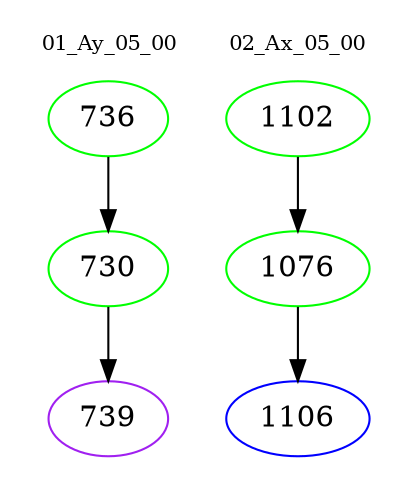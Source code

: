 digraph{
subgraph cluster_0 {
color = white
label = "01_Ay_05_00";
fontsize=10;
T0_736 [label="736", color="green"]
T0_736 -> T0_730 [color="black"]
T0_730 [label="730", color="green"]
T0_730 -> T0_739 [color="black"]
T0_739 [label="739", color="purple"]
}
subgraph cluster_1 {
color = white
label = "02_Ax_05_00";
fontsize=10;
T1_1102 [label="1102", color="green"]
T1_1102 -> T1_1076 [color="black"]
T1_1076 [label="1076", color="green"]
T1_1076 -> T1_1106 [color="black"]
T1_1106 [label="1106", color="blue"]
}
}
